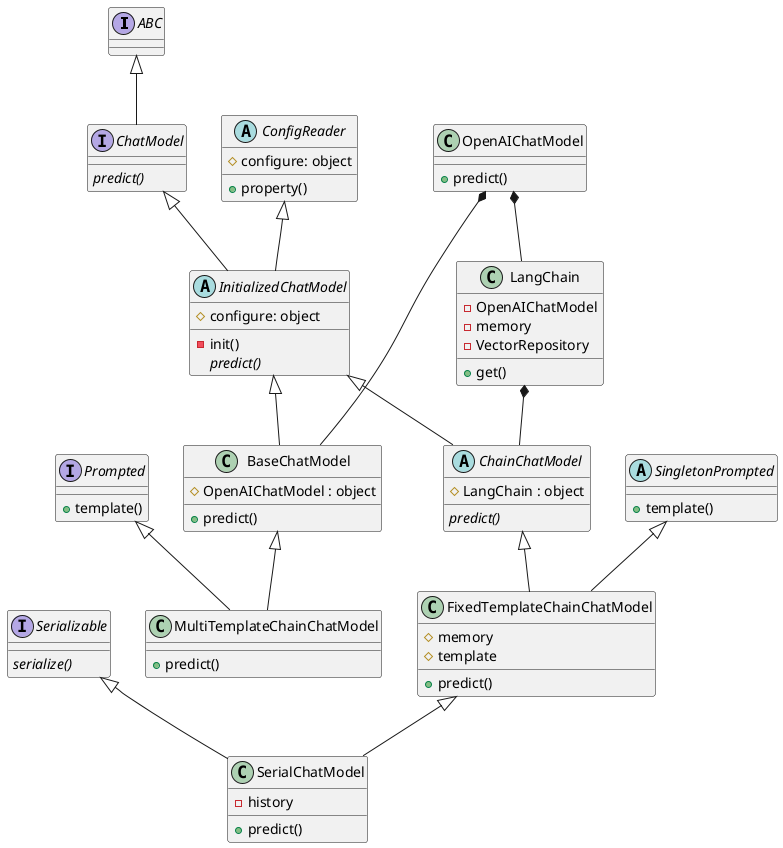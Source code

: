@startuml
'https://plantuml.com/class-diagram

interface ABC
interface ChatModel
abstract ConfigReader
abstract InitializedChatModel
class BaseChatModel
abstract ChainChatModel
class LangChain
abstract Prompted
abstract SingletonPrompted
class MultiTemplateChainChatModel
class FixedTemplateChainChatModel
class SerialChatModel
interface Serializable



ABC <|-- ChatModel
ChatModel <|-- InitializedChatModel
ConfigReader <|-- InitializedChatModel
InitializedChatModel <|-- BaseChatModel
OpenAIChatModel *-- BaseChatModel
InitializedChatModel <|-- ChainChatModel
LangChain *-- ChainChatModel
OpenAIChatModel *-- LangChain
Prompted <|-- MultiTemplateChainChatModel
BaseChatModel <|-- MultiTemplateChainChatModel
ChainChatModel <|-- FixedTemplateChainChatModel
SingletonPrompted <|-- FixedTemplateChainChatModel
FixedTemplateChainChatModel <|-- SerialChatModel
Serializable <|-- SerialChatModel




interface ChatModel {
    {abstract}predict()
}

abstract ConfigReader {
    #configure: object
    +property()
}

abstract InitializedChatModel {
    #configure: object
    -init()
    {abstract}predict()
}
class BaseChatModel {
    #OpenAIChatModel : object
    +predict()
}

abstract ChainChatModel {
    #LangChain : object
    {abstract}predict()
}

class LangChain {
    -OpenAIChatModel
    -memory
    -VectorRepository
    +get()
}

class OpenAIChatModel {
    +predict()
}

class MultiTemplateChainChatModel {
    +predict()
}

class FixedTemplateChainChatModel {
    #memory
    #template
    +predict()
}

abstract SingletonPrompted {
    +template()
}

class SerialChatModel {
    -history
    +predict()
}

interface Serializable {
    {abstract}serialize()
}

interface Prompted {
    +template()
}


@enduml